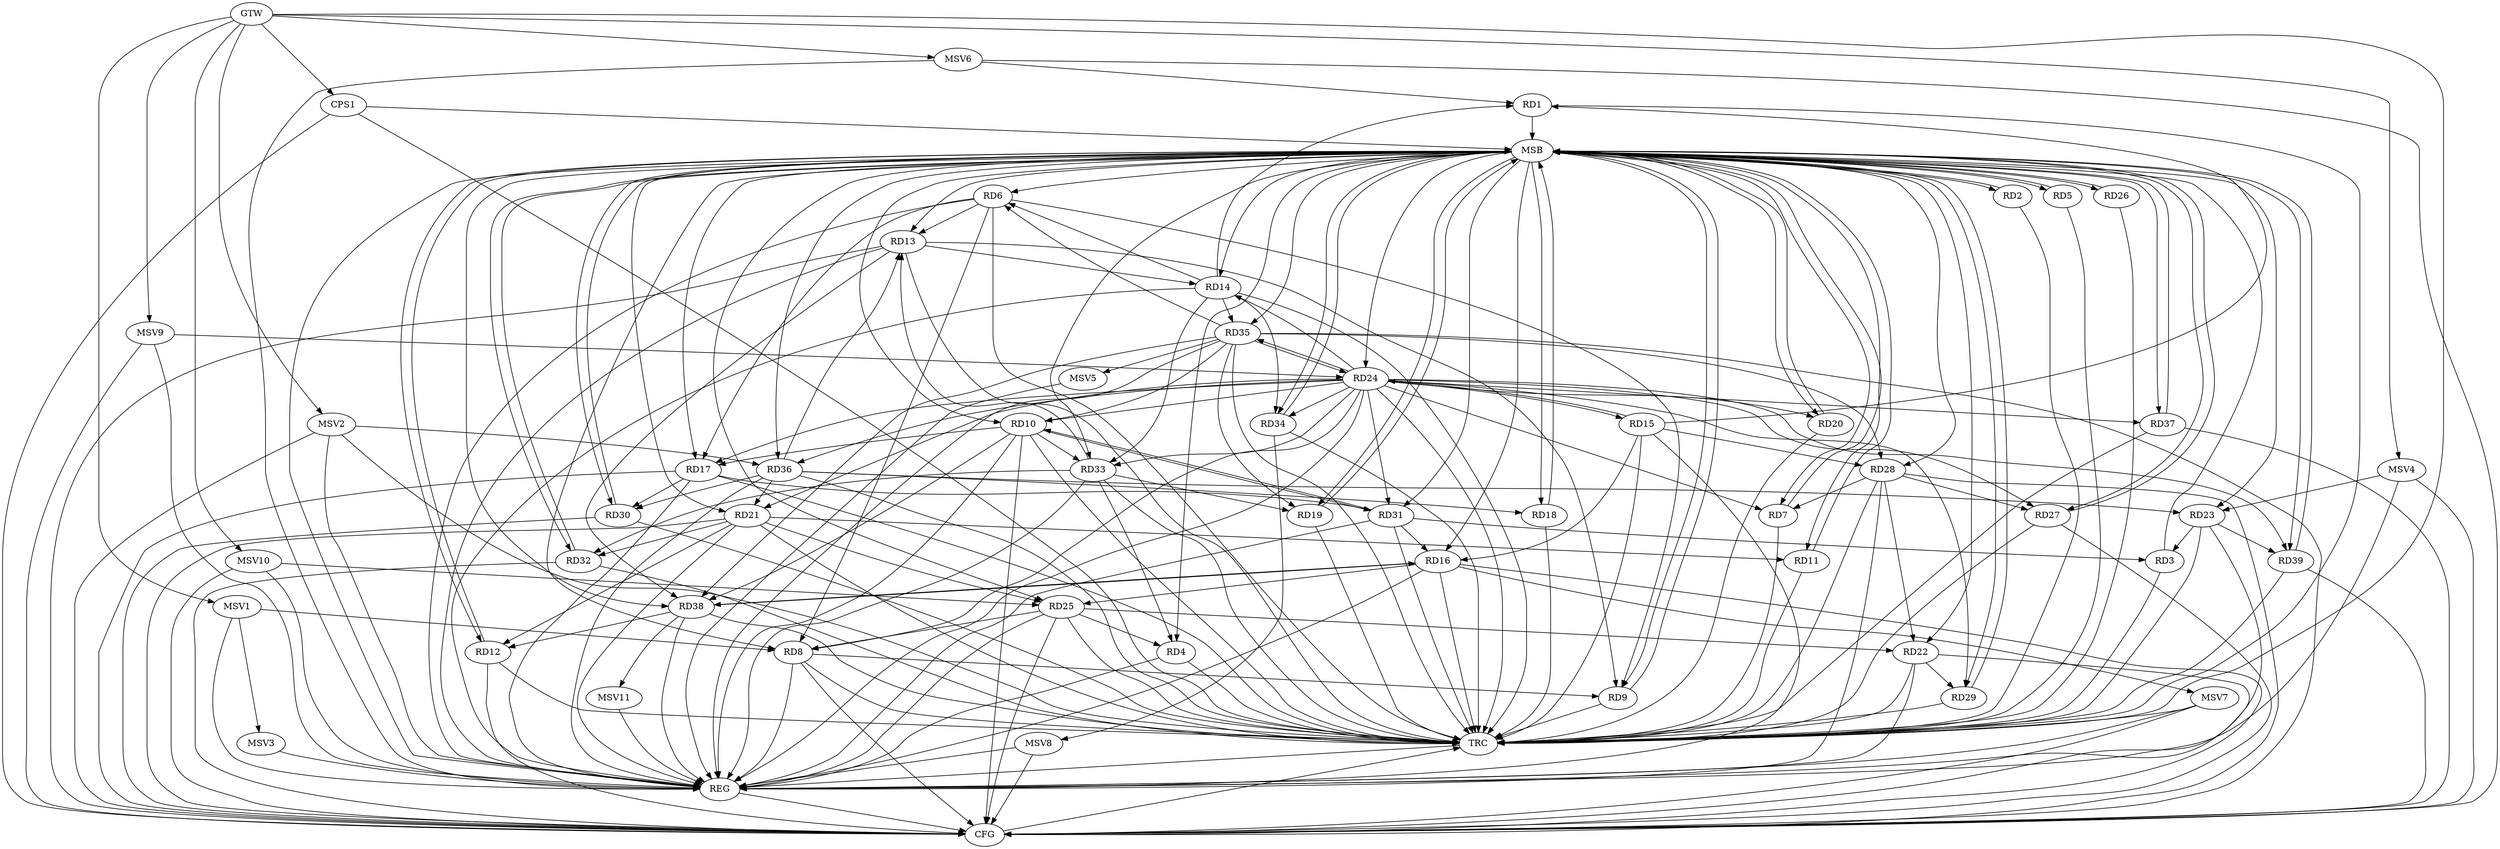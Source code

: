 strict digraph G {
  RD1 [ label="RD1" ];
  RD2 [ label="RD2" ];
  RD3 [ label="RD3" ];
  RD4 [ label="RD4" ];
  RD5 [ label="RD5" ];
  RD6 [ label="RD6" ];
  RD7 [ label="RD7" ];
  RD8 [ label="RD8" ];
  RD9 [ label="RD9" ];
  RD10 [ label="RD10" ];
  RD11 [ label="RD11" ];
  RD12 [ label="RD12" ];
  RD13 [ label="RD13" ];
  RD14 [ label="RD14" ];
  RD15 [ label="RD15" ];
  RD16 [ label="RD16" ];
  RD17 [ label="RD17" ];
  RD18 [ label="RD18" ];
  RD19 [ label="RD19" ];
  RD20 [ label="RD20" ];
  RD21 [ label="RD21" ];
  RD22 [ label="RD22" ];
  RD23 [ label="RD23" ];
  RD24 [ label="RD24" ];
  RD25 [ label="RD25" ];
  RD26 [ label="RD26" ];
  RD27 [ label="RD27" ];
  RD28 [ label="RD28" ];
  RD29 [ label="RD29" ];
  RD30 [ label="RD30" ];
  RD31 [ label="RD31" ];
  RD32 [ label="RD32" ];
  RD33 [ label="RD33" ];
  RD34 [ label="RD34" ];
  RD35 [ label="RD35" ];
  RD36 [ label="RD36" ];
  RD37 [ label="RD37" ];
  RD38 [ label="RD38" ];
  RD39 [ label="RD39" ];
  CPS1 [ label="CPS1" ];
  GTW [ label="GTW" ];
  REG [ label="REG" ];
  MSB [ label="MSB" ];
  CFG [ label="CFG" ];
  TRC [ label="TRC" ];
  MSV1 [ label="MSV1" ];
  MSV2 [ label="MSV2" ];
  MSV3 [ label="MSV3" ];
  MSV4 [ label="MSV4" ];
  MSV5 [ label="MSV5" ];
  MSV6 [ label="MSV6" ];
  MSV7 [ label="MSV7" ];
  MSV8 [ label="MSV8" ];
  MSV9 [ label="MSV9" ];
  MSV10 [ label="MSV10" ];
  MSV11 [ label="MSV11" ];
  RD14 -> RD1;
  RD15 -> RD1;
  RD23 -> RD3;
  RD31 -> RD3;
  RD25 -> RD4;
  RD33 -> RD4;
  RD6 -> RD8;
  RD6 -> RD9;
  RD6 -> RD13;
  RD14 -> RD6;
  RD6 -> RD17;
  RD35 -> RD6;
  RD28 -> RD7;
  RD8 -> RD9;
  RD24 -> RD8;
  RD25 -> RD8;
  RD13 -> RD9;
  RD10 -> RD17;
  RD24 -> RD10;
  RD10 -> RD31;
  RD31 -> RD10;
  RD10 -> RD33;
  RD35 -> RD10;
  RD10 -> RD38;
  RD21 -> RD11;
  RD21 -> RD12;
  RD38 -> RD12;
  RD13 -> RD14;
  RD33 -> RD13;
  RD36 -> RD13;
  RD13 -> RD38;
  RD24 -> RD14;
  RD14 -> RD33;
  RD14 -> RD34;
  RD14 -> RD35;
  RD15 -> RD16;
  RD15 -> RD24;
  RD15 -> RD28;
  RD16 -> RD25;
  RD31 -> RD16;
  RD16 -> RD38;
  RD38 -> RD16;
  RD17 -> RD30;
  RD17 -> RD31;
  RD36 -> RD18;
  RD33 -> RD19;
  RD35 -> RD19;
  RD24 -> RD21;
  RD21 -> RD25;
  RD21 -> RD32;
  RD36 -> RD21;
  RD25 -> RD22;
  RD28 -> RD22;
  RD22 -> RD29;
  RD36 -> RD23;
  RD23 -> RD39;
  RD24 -> RD27;
  RD24 -> RD35;
  RD35 -> RD24;
  RD24 -> RD39;
  RD28 -> RD27;
  RD35 -> RD28;
  RD36 -> RD30;
  RD33 -> RD32;
  RD35 -> RD38;
  GTW -> CPS1;
  RD4 -> REG;
  RD6 -> REG;
  RD8 -> REG;
  RD10 -> REG;
  RD13 -> REG;
  RD14 -> REG;
  RD15 -> REG;
  RD16 -> REG;
  RD17 -> REG;
  RD21 -> REG;
  RD22 -> REG;
  RD23 -> REG;
  RD24 -> REG;
  RD25 -> REG;
  RD28 -> REG;
  RD31 -> REG;
  RD33 -> REG;
  RD35 -> REG;
  RD36 -> REG;
  RD38 -> REG;
  RD1 -> MSB;
  MSB -> RD2;
  MSB -> RD23;
  MSB -> RD24;
  MSB -> RD29;
  MSB -> REG;
  RD2 -> MSB;
  MSB -> RD8;
  MSB -> RD20;
  MSB -> RD39;
  RD3 -> MSB;
  MSB -> RD7;
  MSB -> RD10;
  MSB -> RD17;
  MSB -> RD19;
  MSB -> RD30;
  MSB -> RD32;
  RD5 -> MSB;
  RD7 -> MSB;
  MSB -> RD18;
  MSB -> RD25;
  RD9 -> MSB;
  MSB -> RD26;
  MSB -> RD27;
  RD11 -> MSB;
  MSB -> RD9;
  MSB -> RD12;
  MSB -> RD14;
  MSB -> RD16;
  MSB -> RD22;
  MSB -> RD37;
  RD12 -> MSB;
  MSB -> RD33;
  MSB -> RD35;
  RD18 -> MSB;
  RD19 -> MSB;
  MSB -> RD11;
  MSB -> RD36;
  RD20 -> MSB;
  MSB -> RD4;
  RD26 -> MSB;
  MSB -> RD5;
  MSB -> RD28;
  RD27 -> MSB;
  MSB -> RD38;
  RD29 -> MSB;
  MSB -> RD34;
  RD30 -> MSB;
  RD32 -> MSB;
  MSB -> RD31;
  RD34 -> MSB;
  RD37 -> MSB;
  RD39 -> MSB;
  MSB -> RD6;
  CPS1 -> MSB;
  MSB -> RD13;
  MSB -> RD21;
  RD35 -> CFG;
  RD12 -> CFG;
  CPS1 -> CFG;
  RD32 -> CFG;
  RD37 -> CFG;
  RD28 -> CFG;
  RD39 -> CFG;
  RD13 -> CFG;
  RD16 -> CFG;
  RD8 -> CFG;
  RD27 -> CFG;
  RD25 -> CFG;
  RD30 -> CFG;
  RD10 -> CFG;
  RD21 -> CFG;
  RD22 -> CFG;
  RD17 -> CFG;
  REG -> CFG;
  RD1 -> TRC;
  RD2 -> TRC;
  RD3 -> TRC;
  RD4 -> TRC;
  RD5 -> TRC;
  RD6 -> TRC;
  RD7 -> TRC;
  RD8 -> TRC;
  RD9 -> TRC;
  RD10 -> TRC;
  RD11 -> TRC;
  RD12 -> TRC;
  RD13 -> TRC;
  RD14 -> TRC;
  RD15 -> TRC;
  RD16 -> TRC;
  RD17 -> TRC;
  RD18 -> TRC;
  RD19 -> TRC;
  RD20 -> TRC;
  RD21 -> TRC;
  RD22 -> TRC;
  RD23 -> TRC;
  RD24 -> TRC;
  RD25 -> TRC;
  RD26 -> TRC;
  RD27 -> TRC;
  RD28 -> TRC;
  RD29 -> TRC;
  RD30 -> TRC;
  RD31 -> TRC;
  RD32 -> TRC;
  RD33 -> TRC;
  RD34 -> TRC;
  RD35 -> TRC;
  RD36 -> TRC;
  RD37 -> TRC;
  RD38 -> TRC;
  RD39 -> TRC;
  CPS1 -> TRC;
  GTW -> TRC;
  CFG -> TRC;
  TRC -> REG;
  RD24 -> RD17;
  RD24 -> RD37;
  RD24 -> RD29;
  RD24 -> RD36;
  RD24 -> RD15;
  RD24 -> RD31;
  RD24 -> RD20;
  RD24 -> RD34;
  RD24 -> RD33;
  RD24 -> RD7;
  MSV1 -> RD8;
  GTW -> MSV1;
  MSV1 -> REG;
  MSV2 -> RD36;
  GTW -> MSV2;
  MSV2 -> REG;
  MSV2 -> TRC;
  MSV2 -> CFG;
  MSV1 -> MSV3;
  MSV3 -> REG;
  MSV4 -> RD23;
  GTW -> MSV4;
  MSV4 -> REG;
  MSV4 -> CFG;
  RD35 -> MSV5;
  MSV5 -> REG;
  MSV6 -> RD1;
  GTW -> MSV6;
  MSV6 -> REG;
  MSV6 -> CFG;
  RD16 -> MSV7;
  MSV7 -> REG;
  MSV7 -> TRC;
  MSV7 -> CFG;
  RD34 -> MSV8;
  MSV8 -> REG;
  MSV8 -> CFG;
  MSV9 -> RD24;
  GTW -> MSV9;
  MSV9 -> REG;
  MSV9 -> CFG;
  MSV10 -> RD25;
  GTW -> MSV10;
  MSV10 -> REG;
  MSV10 -> CFG;
  RD38 -> MSV11;
  MSV11 -> REG;
}
